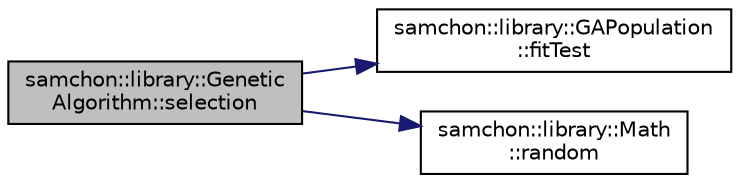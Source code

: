 digraph "samchon::library::GeneticAlgorithm::selection"
{
  edge [fontname="Helvetica",fontsize="10",labelfontname="Helvetica",labelfontsize="10"];
  node [fontname="Helvetica",fontsize="10",shape=record];
  rankdir="LR";
  Node1 [label="samchon::library::Genetic\lAlgorithm::selection",height=0.2,width=0.4,color="black", fillcolor="grey75", style="filled", fontcolor="black"];
  Node1 -> Node2 [color="midnightblue",fontsize="10",style="solid",fontname="Helvetica"];
  Node2 [label="samchon::library::GAPopulation\l::fitTest",height=0.2,width=0.4,color="black", fillcolor="white", style="filled",URL="$d8/dcd/classsamchon_1_1library_1_1GAPopulation.html#abcdc1b706c7bfcc9ae638697c84d5add",tooltip="Test fitness of each GeneArray in the population. "];
  Node1 -> Node3 [color="midnightblue",fontsize="10",style="solid",fontname="Helvetica"];
  Node3 [label="samchon::library::Math\l::random",height=0.2,width=0.4,color="black", fillcolor="white", style="filled",URL="$de/d8f/classsamchon_1_1library_1_1Math.html#aad7c9ffe2051330126b3a85c8164e21b",tooltip="Get a random value. "];
}
